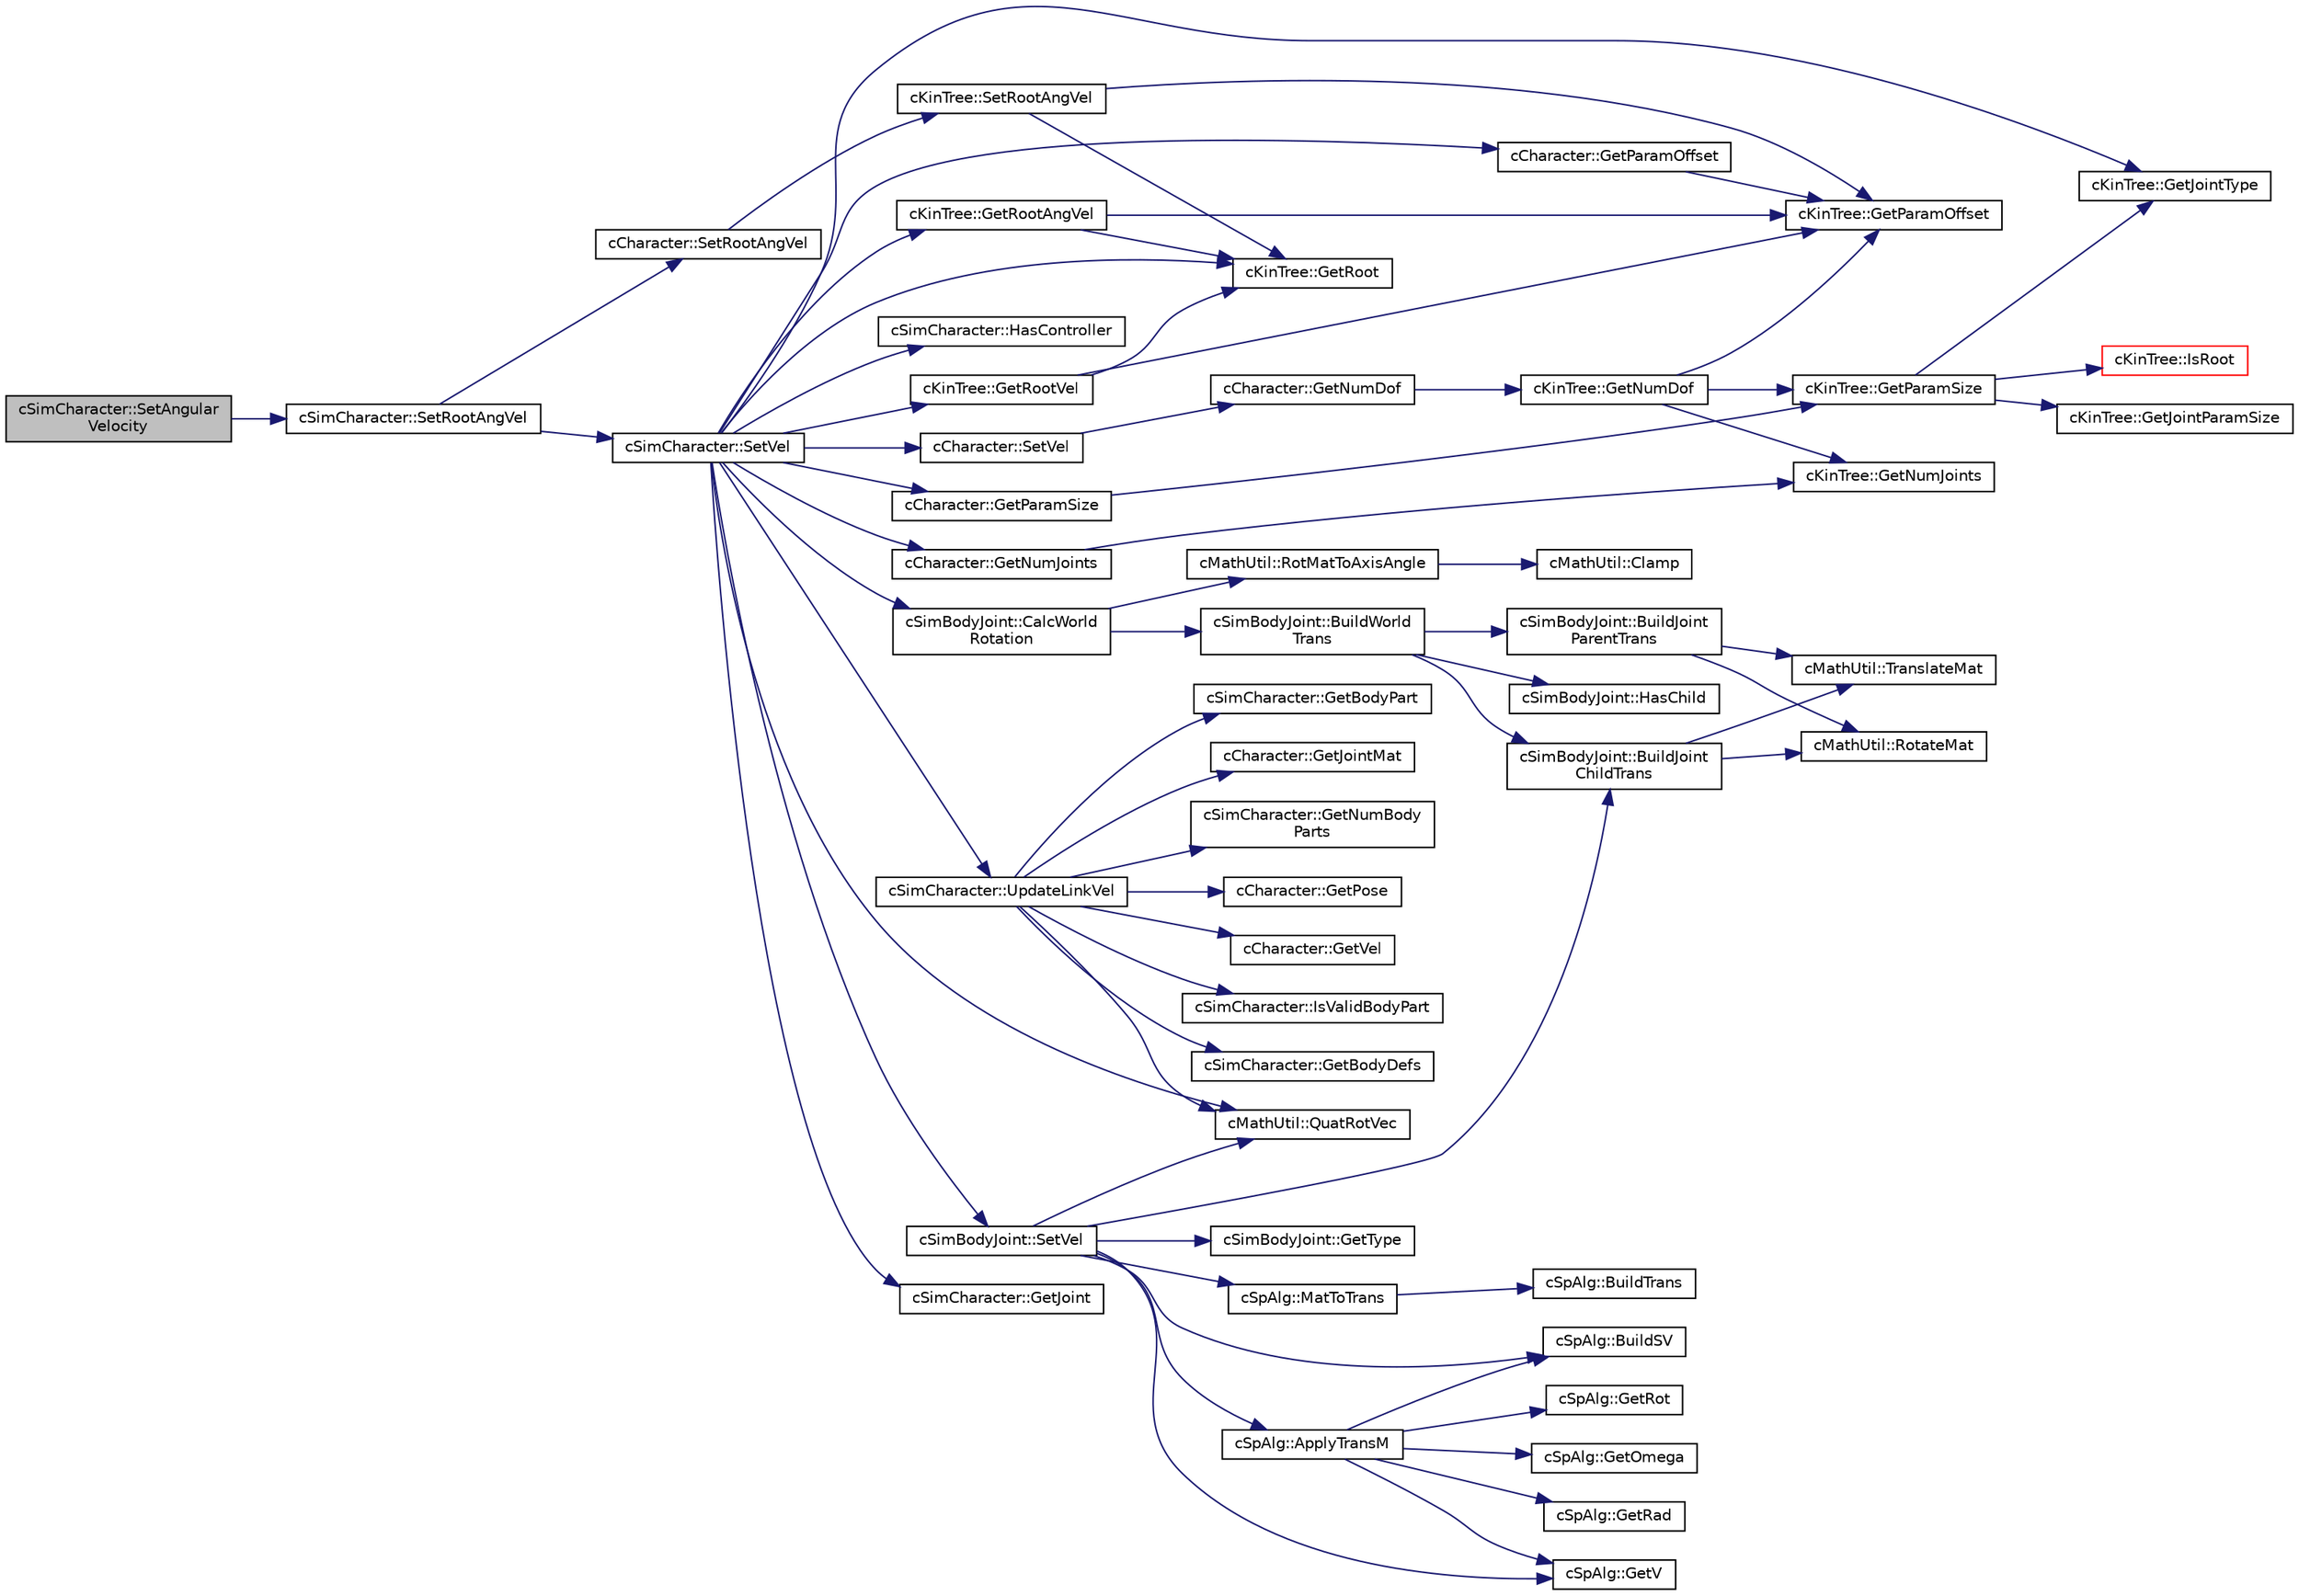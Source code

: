 digraph "cSimCharacter::SetAngularVelocity"
{
 // LATEX_PDF_SIZE
  edge [fontname="Helvetica",fontsize="10",labelfontname="Helvetica",labelfontsize="10"];
  node [fontname="Helvetica",fontsize="10",shape=record];
  rankdir="LR";
  Node1 [label="cSimCharacter::SetAngular\lVelocity",height=0.2,width=0.4,color="black", fillcolor="grey75", style="filled", fontcolor="black",tooltip=" "];
  Node1 -> Node2 [color="midnightblue",fontsize="10",style="solid",fontname="Helvetica"];
  Node2 [label="cSimCharacter::SetRootAngVel",height=0.2,width=0.4,color="black", fillcolor="white", style="filled",URL="$classc_sim_character.html#a5ade3fe681187af471aef8e4d1dbe7db",tooltip=" "];
  Node2 -> Node3 [color="midnightblue",fontsize="10",style="solid",fontname="Helvetica"];
  Node3 [label="cCharacter::SetRootAngVel",height=0.2,width=0.4,color="black", fillcolor="white", style="filled",URL="$classc_character.html#af195cfe9c15769c1867108ac91eaea02",tooltip=" "];
  Node3 -> Node4 [color="midnightblue",fontsize="10",style="solid",fontname="Helvetica"];
  Node4 [label="cKinTree::SetRootAngVel",height=0.2,width=0.4,color="black", fillcolor="white", style="filled",URL="$classc_kin_tree.html#a5c36c2276e7f52262a751a6dcae3ef6c",tooltip=" "];
  Node4 -> Node5 [color="midnightblue",fontsize="10",style="solid",fontname="Helvetica"];
  Node5 [label="cKinTree::GetParamOffset",height=0.2,width=0.4,color="black", fillcolor="white", style="filled",URL="$classc_kin_tree.html#aba4aced4cc6c401006617e288e84e723",tooltip=" "];
  Node4 -> Node6 [color="midnightblue",fontsize="10",style="solid",fontname="Helvetica"];
  Node6 [label="cKinTree::GetRoot",height=0.2,width=0.4,color="black", fillcolor="white", style="filled",URL="$classc_kin_tree.html#a81b9799b03d32762ac820eb0886f369c",tooltip=" "];
  Node2 -> Node7 [color="midnightblue",fontsize="10",style="solid",fontname="Helvetica"];
  Node7 [label="cSimCharacter::SetVel",height=0.2,width=0.4,color="black", fillcolor="white", style="filled",URL="$classc_sim_character.html#aa542e4d6411dd1e9499cf52ae19a28a5",tooltip=" "];
  Node7 -> Node8 [color="midnightblue",fontsize="10",style="solid",fontname="Helvetica"];
  Node8 [label="cSimBodyJoint::CalcWorld\lRotation",height=0.2,width=0.4,color="black", fillcolor="white", style="filled",URL="$classc_sim_body_joint.html#a11a7990aaac57fc7dd13bdf9aff4784f",tooltip=" "];
  Node8 -> Node9 [color="midnightblue",fontsize="10",style="solid",fontname="Helvetica"];
  Node9 [label="cSimBodyJoint::BuildWorld\lTrans",height=0.2,width=0.4,color="black", fillcolor="white", style="filled",URL="$classc_sim_body_joint.html#a033253d748efec2cf6f261ea994a6a62",tooltip=" "];
  Node9 -> Node10 [color="midnightblue",fontsize="10",style="solid",fontname="Helvetica"];
  Node10 [label="cSimBodyJoint::BuildJoint\lChildTrans",height=0.2,width=0.4,color="black", fillcolor="white", style="filled",URL="$classc_sim_body_joint.html#a6f59339830fb1d763a78736818c23ac3",tooltip=" "];
  Node10 -> Node11 [color="midnightblue",fontsize="10",style="solid",fontname="Helvetica"];
  Node11 [label="cMathUtil::RotateMat",height=0.2,width=0.4,color="black", fillcolor="white", style="filled",URL="$classc_math_util.html#a551bc548582ac0db39df5a58feca1f0a",tooltip=" "];
  Node10 -> Node12 [color="midnightblue",fontsize="10",style="solid",fontname="Helvetica"];
  Node12 [label="cMathUtil::TranslateMat",height=0.2,width=0.4,color="black", fillcolor="white", style="filled",URL="$classc_math_util.html#a5550ed48f8beaccbf6827db839ccf542",tooltip=" "];
  Node9 -> Node13 [color="midnightblue",fontsize="10",style="solid",fontname="Helvetica"];
  Node13 [label="cSimBodyJoint::BuildJoint\lParentTrans",height=0.2,width=0.4,color="black", fillcolor="white", style="filled",URL="$classc_sim_body_joint.html#a996f4f4502700fa03bdc896abdee1fe4",tooltip=" "];
  Node13 -> Node11 [color="midnightblue",fontsize="10",style="solid",fontname="Helvetica"];
  Node13 -> Node12 [color="midnightblue",fontsize="10",style="solid",fontname="Helvetica"];
  Node9 -> Node14 [color="midnightblue",fontsize="10",style="solid",fontname="Helvetica"];
  Node14 [label="cSimBodyJoint::HasChild",height=0.2,width=0.4,color="black", fillcolor="white", style="filled",URL="$classc_sim_body_joint.html#a564687afb4acbb768a334263b37720d8",tooltip=" "];
  Node8 -> Node15 [color="midnightblue",fontsize="10",style="solid",fontname="Helvetica"];
  Node15 [label="cMathUtil::RotMatToAxisAngle",height=0.2,width=0.4,color="black", fillcolor="white", style="filled",URL="$classc_math_util.html#a4ff0fa5a8e663a4e806cc8bf7bc138cf",tooltip=" "];
  Node15 -> Node16 [color="midnightblue",fontsize="10",style="solid",fontname="Helvetica"];
  Node16 [label="cMathUtil::Clamp",height=0.2,width=0.4,color="black", fillcolor="white", style="filled",URL="$classc_math_util.html#ac7702e2a05013616d11f03619d9b4f1e",tooltip=" "];
  Node7 -> Node17 [color="midnightblue",fontsize="10",style="solid",fontname="Helvetica"];
  Node17 [label="cSimCharacter::GetJoint",height=0.2,width=0.4,color="black", fillcolor="white", style="filled",URL="$classc_sim_character.html#aa0a30cfb05967fad8b59dd9adfa6f23a",tooltip=" "];
  Node7 -> Node18 [color="midnightblue",fontsize="10",style="solid",fontname="Helvetica"];
  Node18 [label="cKinTree::GetJointType",height=0.2,width=0.4,color="black", fillcolor="white", style="filled",URL="$classc_kin_tree.html#a891d52af51a7a1bced694634c2f70ee9",tooltip=" "];
  Node7 -> Node19 [color="midnightblue",fontsize="10",style="solid",fontname="Helvetica"];
  Node19 [label="cCharacter::GetNumJoints",height=0.2,width=0.4,color="black", fillcolor="white", style="filled",URL="$classc_character.html#a0c72f03cec78cc23a9376db72f2f3e9c",tooltip=" "];
  Node19 -> Node20 [color="midnightblue",fontsize="10",style="solid",fontname="Helvetica"];
  Node20 [label="cKinTree::GetNumJoints",height=0.2,width=0.4,color="black", fillcolor="white", style="filled",URL="$classc_kin_tree.html#ac840b501e27e6ce46d208b7d033f21d4",tooltip=" "];
  Node7 -> Node21 [color="midnightblue",fontsize="10",style="solid",fontname="Helvetica"];
  Node21 [label="cCharacter::GetParamOffset",height=0.2,width=0.4,color="black", fillcolor="white", style="filled",URL="$classc_character.html#a35607d7b28def062e62358ba1b1d4dcc",tooltip=" "];
  Node21 -> Node5 [color="midnightblue",fontsize="10",style="solid",fontname="Helvetica"];
  Node7 -> Node22 [color="midnightblue",fontsize="10",style="solid",fontname="Helvetica"];
  Node22 [label="cCharacter::GetParamSize",height=0.2,width=0.4,color="black", fillcolor="white", style="filled",URL="$classc_character.html#af612e6c951b84e172a802824390f37c4",tooltip=" "];
  Node22 -> Node23 [color="midnightblue",fontsize="10",style="solid",fontname="Helvetica"];
  Node23 [label="cKinTree::GetParamSize",height=0.2,width=0.4,color="black", fillcolor="white", style="filled",URL="$classc_kin_tree.html#ad5d21e19a354b6e8f5406e9167f12161",tooltip=" "];
  Node23 -> Node24 [color="midnightblue",fontsize="10",style="solid",fontname="Helvetica"];
  Node24 [label="cKinTree::GetJointParamSize",height=0.2,width=0.4,color="black", fillcolor="white", style="filled",URL="$classc_kin_tree.html#a9c308e9e4654d96bcc47ba02770a06ea",tooltip=" "];
  Node23 -> Node18 [color="midnightblue",fontsize="10",style="solid",fontname="Helvetica"];
  Node23 -> Node25 [color="midnightblue",fontsize="10",style="solid",fontname="Helvetica"];
  Node25 [label="cKinTree::IsRoot",height=0.2,width=0.4,color="red", fillcolor="white", style="filled",URL="$classc_kin_tree.html#ab4c2a8b42b254dc54e15e71684045a0a",tooltip=" "];
  Node7 -> Node6 [color="midnightblue",fontsize="10",style="solid",fontname="Helvetica"];
  Node7 -> Node28 [color="midnightblue",fontsize="10",style="solid",fontname="Helvetica"];
  Node28 [label="cKinTree::GetRootAngVel",height=0.2,width=0.4,color="black", fillcolor="white", style="filled",URL="$classc_kin_tree.html#a04a74d6d511c07ca58f3da6df551d553",tooltip=" "];
  Node28 -> Node5 [color="midnightblue",fontsize="10",style="solid",fontname="Helvetica"];
  Node28 -> Node6 [color="midnightblue",fontsize="10",style="solid",fontname="Helvetica"];
  Node7 -> Node29 [color="midnightblue",fontsize="10",style="solid",fontname="Helvetica"];
  Node29 [label="cKinTree::GetRootVel",height=0.2,width=0.4,color="black", fillcolor="white", style="filled",URL="$classc_kin_tree.html#a4972e9b0403bb16838f8038562925ba2",tooltip=" "];
  Node29 -> Node5 [color="midnightblue",fontsize="10",style="solid",fontname="Helvetica"];
  Node29 -> Node6 [color="midnightblue",fontsize="10",style="solid",fontname="Helvetica"];
  Node7 -> Node30 [color="midnightblue",fontsize="10",style="solid",fontname="Helvetica"];
  Node30 [label="cSimCharacter::HasController",height=0.2,width=0.4,color="black", fillcolor="white", style="filled",URL="$classc_sim_character.html#a4508e026f28688cf704945dfe51050ce",tooltip=" "];
  Node7 -> Node31 [color="midnightblue",fontsize="10",style="solid",fontname="Helvetica"];
  Node31 [label="cMathUtil::QuatRotVec",height=0.2,width=0.4,color="black", fillcolor="white", style="filled",URL="$classc_math_util.html#a3a0496ade762f12172414c797da44402",tooltip=" "];
  Node7 -> Node32 [color="midnightblue",fontsize="10",style="solid",fontname="Helvetica"];
  Node32 [label="cCharacter::SetVel",height=0.2,width=0.4,color="black", fillcolor="white", style="filled",URL="$classc_character.html#ade58ddd1eaf1dae9f230a595e5a5cccc",tooltip=" "];
  Node32 -> Node33 [color="midnightblue",fontsize="10",style="solid",fontname="Helvetica"];
  Node33 [label="cCharacter::GetNumDof",height=0.2,width=0.4,color="black", fillcolor="white", style="filled",URL="$classc_character.html#a599bb487669886ea5a6e827186713372",tooltip=" "];
  Node33 -> Node34 [color="midnightblue",fontsize="10",style="solid",fontname="Helvetica"];
  Node34 [label="cKinTree::GetNumDof",height=0.2,width=0.4,color="black", fillcolor="white", style="filled",URL="$classc_kin_tree.html#abb4cab7f985f62308d4b36fdcd5c6145",tooltip=" "];
  Node34 -> Node20 [color="midnightblue",fontsize="10",style="solid",fontname="Helvetica"];
  Node34 -> Node5 [color="midnightblue",fontsize="10",style="solid",fontname="Helvetica"];
  Node34 -> Node23 [color="midnightblue",fontsize="10",style="solid",fontname="Helvetica"];
  Node7 -> Node35 [color="midnightblue",fontsize="10",style="solid",fontname="Helvetica"];
  Node35 [label="cSimBodyJoint::SetVel",height=0.2,width=0.4,color="black", fillcolor="white", style="filled",URL="$classc_sim_body_joint.html#a2f85e1505798b43d7406a75b93efd38c",tooltip=" "];
  Node35 -> Node36 [color="midnightblue",fontsize="10",style="solid",fontname="Helvetica"];
  Node36 [label="cSpAlg::ApplyTransM",height=0.2,width=0.4,color="black", fillcolor="white", style="filled",URL="$classc_sp_alg.html#a665293137b4c80b2dc7cefdb4846a441",tooltip=" "];
  Node36 -> Node37 [color="midnightblue",fontsize="10",style="solid",fontname="Helvetica"];
  Node37 [label="cSpAlg::BuildSV",height=0.2,width=0.4,color="black", fillcolor="white", style="filled",URL="$classc_sp_alg.html#a5d8935f5eb6a88eb591a19ec414c1953",tooltip=" "];
  Node36 -> Node38 [color="midnightblue",fontsize="10",style="solid",fontname="Helvetica"];
  Node38 [label="cSpAlg::GetOmega",height=0.2,width=0.4,color="black", fillcolor="white", style="filled",URL="$classc_sp_alg.html#a1f6d2eed1bc8bee53540c8c027cea7f9",tooltip=" "];
  Node36 -> Node39 [color="midnightblue",fontsize="10",style="solid",fontname="Helvetica"];
  Node39 [label="cSpAlg::GetRad",height=0.2,width=0.4,color="black", fillcolor="white", style="filled",URL="$classc_sp_alg.html#af10329ae21e62779de182b68aec7b437",tooltip=" "];
  Node36 -> Node40 [color="midnightblue",fontsize="10",style="solid",fontname="Helvetica"];
  Node40 [label="cSpAlg::GetRot",height=0.2,width=0.4,color="black", fillcolor="white", style="filled",URL="$classc_sp_alg.html#a3c3fa40ec253c0bdf9cc2278da8656f6",tooltip=" "];
  Node36 -> Node41 [color="midnightblue",fontsize="10",style="solid",fontname="Helvetica"];
  Node41 [label="cSpAlg::GetV",height=0.2,width=0.4,color="black", fillcolor="white", style="filled",URL="$classc_sp_alg.html#a3c44fc96b8e8b13f6a208f05bc3db8d4",tooltip=" "];
  Node35 -> Node10 [color="midnightblue",fontsize="10",style="solid",fontname="Helvetica"];
  Node35 -> Node37 [color="midnightblue",fontsize="10",style="solid",fontname="Helvetica"];
  Node35 -> Node42 [color="midnightblue",fontsize="10",style="solid",fontname="Helvetica"];
  Node42 [label="cSimBodyJoint::GetType",height=0.2,width=0.4,color="black", fillcolor="white", style="filled",URL="$classc_sim_body_joint.html#a1bbcce2303bd3d8a592917c17d561b99",tooltip=" "];
  Node35 -> Node41 [color="midnightblue",fontsize="10",style="solid",fontname="Helvetica"];
  Node35 -> Node43 [color="midnightblue",fontsize="10",style="solid",fontname="Helvetica"];
  Node43 [label="cSpAlg::MatToTrans",height=0.2,width=0.4,color="black", fillcolor="white", style="filled",URL="$classc_sp_alg.html#a32389e7ba628f0a3ca2d22bfc2c114c2",tooltip=" "];
  Node43 -> Node44 [color="midnightblue",fontsize="10",style="solid",fontname="Helvetica"];
  Node44 [label="cSpAlg::BuildTrans",height=0.2,width=0.4,color="black", fillcolor="white", style="filled",URL="$classc_sp_alg.html#a657259da411a21199b25d83a3a8c55c2",tooltip=" "];
  Node35 -> Node31 [color="midnightblue",fontsize="10",style="solid",fontname="Helvetica"];
  Node7 -> Node45 [color="midnightblue",fontsize="10",style="solid",fontname="Helvetica"];
  Node45 [label="cSimCharacter::UpdateLinkVel",height=0.2,width=0.4,color="black", fillcolor="white", style="filled",URL="$classc_sim_character.html#a6b921ea095db8fe0fae7c3e183946117",tooltip=" "];
  Node45 -> Node46 [color="midnightblue",fontsize="10",style="solid",fontname="Helvetica"];
  Node46 [label="cSimCharacter::GetBodyDefs",height=0.2,width=0.4,color="black", fillcolor="white", style="filled",URL="$classc_sim_character.html#a734e26ee2f55e4cdaa6323c7279ef5b4",tooltip=" "];
  Node45 -> Node47 [color="midnightblue",fontsize="10",style="solid",fontname="Helvetica"];
  Node47 [label="cSimCharacter::GetBodyPart",height=0.2,width=0.4,color="black", fillcolor="white", style="filled",URL="$classc_sim_character.html#aa57c20d16c43f380913c9d289cfe2a66",tooltip=" "];
  Node45 -> Node48 [color="midnightblue",fontsize="10",style="solid",fontname="Helvetica"];
  Node48 [label="cCharacter::GetJointMat",height=0.2,width=0.4,color="black", fillcolor="white", style="filled",URL="$classc_character.html#aecf6a9809542e346342be2df552695b1",tooltip=" "];
  Node45 -> Node49 [color="midnightblue",fontsize="10",style="solid",fontname="Helvetica"];
  Node49 [label="cSimCharacter::GetNumBody\lParts",height=0.2,width=0.4,color="black", fillcolor="white", style="filled",URL="$classc_sim_character.html#aa89bcdac2f31c2cad0cfb8a697d80330",tooltip=" "];
  Node45 -> Node50 [color="midnightblue",fontsize="10",style="solid",fontname="Helvetica"];
  Node50 [label="cCharacter::GetPose",height=0.2,width=0.4,color="black", fillcolor="white", style="filled",URL="$classc_character.html#ab756a97bb9006b6eb239b2874180710e",tooltip=" "];
  Node45 -> Node51 [color="midnightblue",fontsize="10",style="solid",fontname="Helvetica"];
  Node51 [label="cCharacter::GetVel",height=0.2,width=0.4,color="black", fillcolor="white", style="filled",URL="$classc_character.html#acf2b6b489a51c419d6cc4c38950f0c87",tooltip=" "];
  Node45 -> Node52 [color="midnightblue",fontsize="10",style="solid",fontname="Helvetica"];
  Node52 [label="cSimCharacter::IsValidBodyPart",height=0.2,width=0.4,color="black", fillcolor="white", style="filled",URL="$classc_sim_character.html#af3b06c9e7a66f1f037d547455abee55f",tooltip=" "];
  Node45 -> Node31 [color="midnightblue",fontsize="10",style="solid",fontname="Helvetica"];
}
